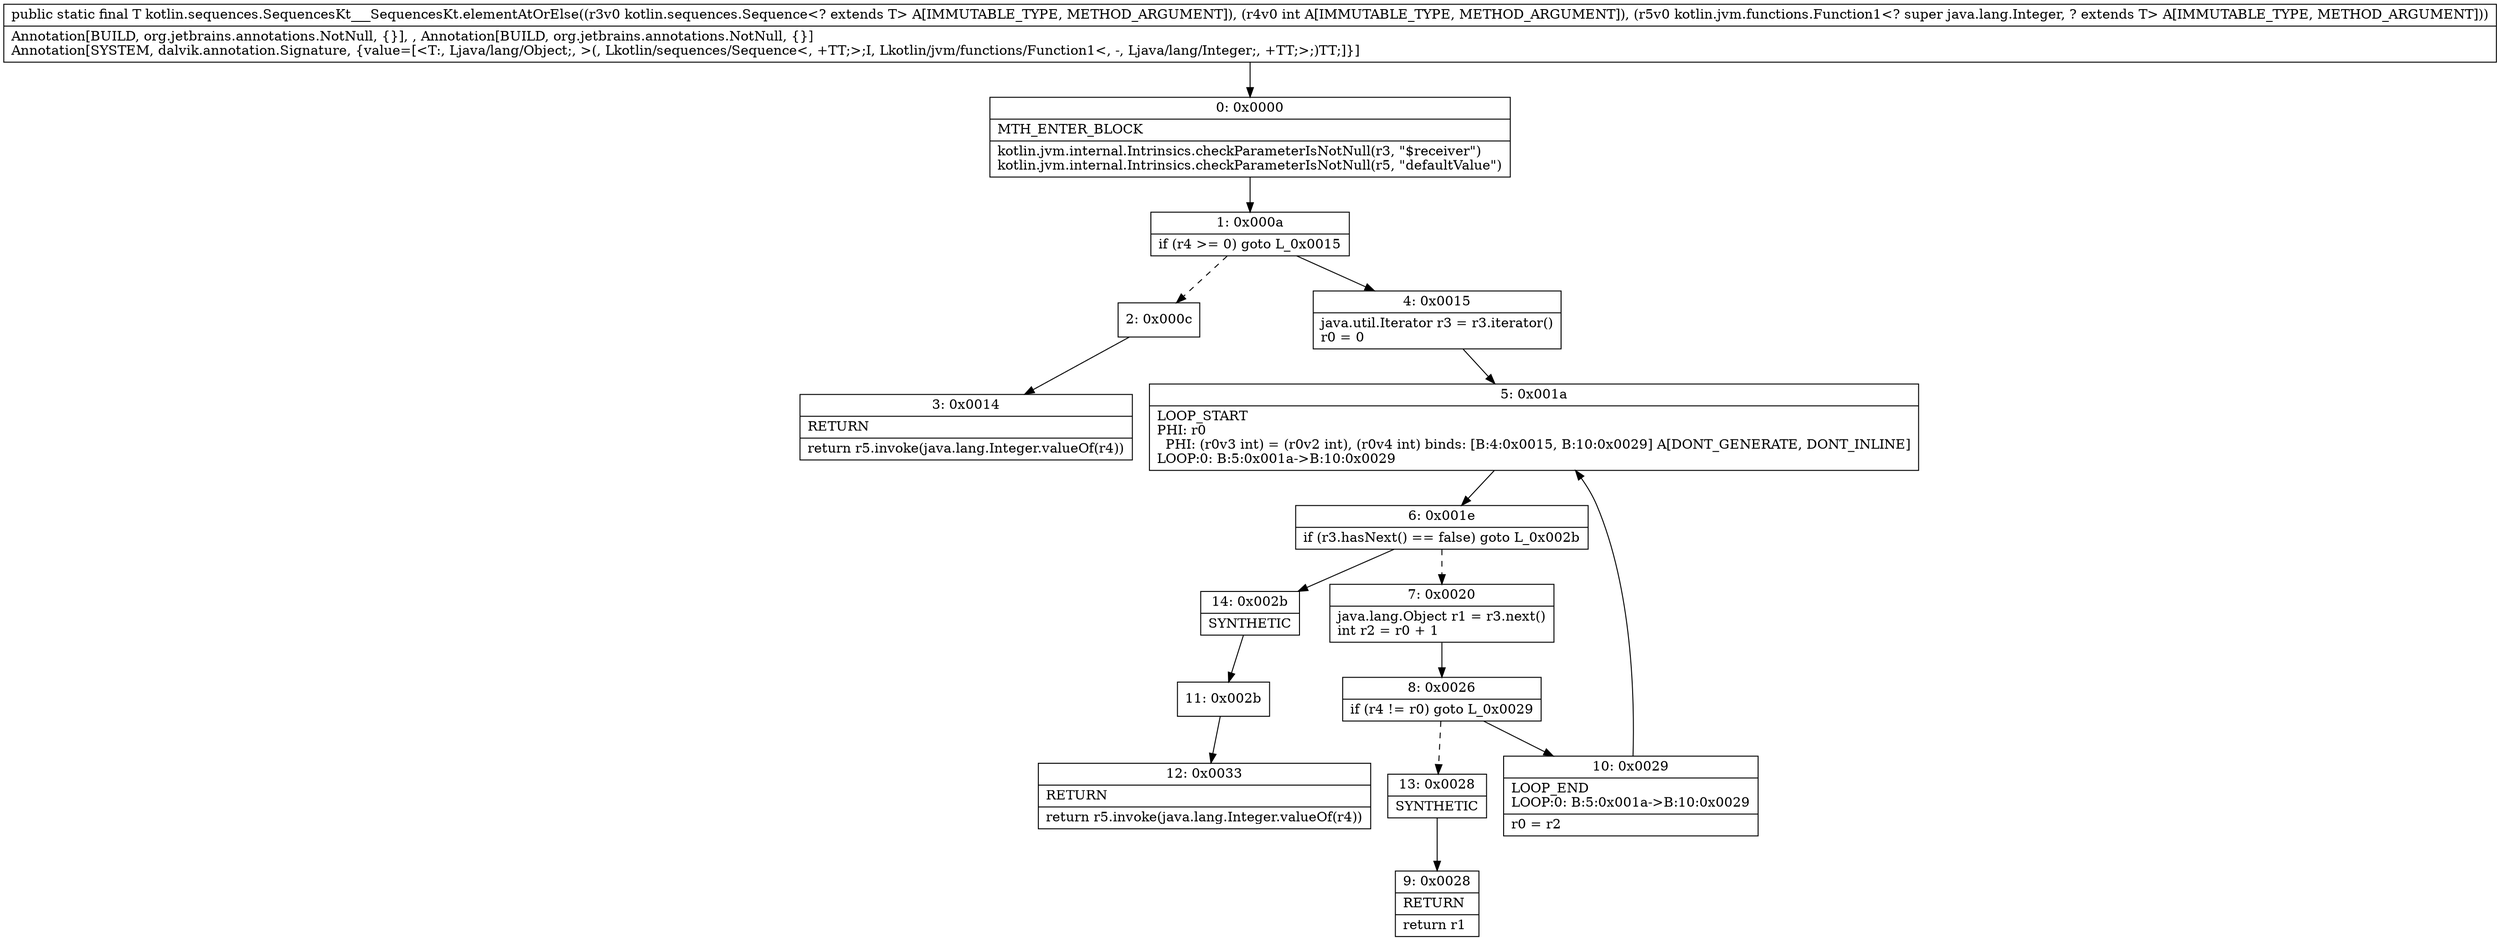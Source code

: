 digraph "CFG forkotlin.sequences.SequencesKt___SequencesKt.elementAtOrElse(Lkotlin\/sequences\/Sequence;ILkotlin\/jvm\/functions\/Function1;)Ljava\/lang\/Object;" {
Node_0 [shape=record,label="{0\:\ 0x0000|MTH_ENTER_BLOCK\l|kotlin.jvm.internal.Intrinsics.checkParameterIsNotNull(r3, \"$receiver\")\lkotlin.jvm.internal.Intrinsics.checkParameterIsNotNull(r5, \"defaultValue\")\l}"];
Node_1 [shape=record,label="{1\:\ 0x000a|if (r4 \>= 0) goto L_0x0015\l}"];
Node_2 [shape=record,label="{2\:\ 0x000c}"];
Node_3 [shape=record,label="{3\:\ 0x0014|RETURN\l|return r5.invoke(java.lang.Integer.valueOf(r4))\l}"];
Node_4 [shape=record,label="{4\:\ 0x0015|java.util.Iterator r3 = r3.iterator()\lr0 = 0\l}"];
Node_5 [shape=record,label="{5\:\ 0x001a|LOOP_START\lPHI: r0 \l  PHI: (r0v3 int) = (r0v2 int), (r0v4 int) binds: [B:4:0x0015, B:10:0x0029] A[DONT_GENERATE, DONT_INLINE]\lLOOP:0: B:5:0x001a\-\>B:10:0x0029\l}"];
Node_6 [shape=record,label="{6\:\ 0x001e|if (r3.hasNext() == false) goto L_0x002b\l}"];
Node_7 [shape=record,label="{7\:\ 0x0020|java.lang.Object r1 = r3.next()\lint r2 = r0 + 1\l}"];
Node_8 [shape=record,label="{8\:\ 0x0026|if (r4 != r0) goto L_0x0029\l}"];
Node_9 [shape=record,label="{9\:\ 0x0028|RETURN\l|return r1\l}"];
Node_10 [shape=record,label="{10\:\ 0x0029|LOOP_END\lLOOP:0: B:5:0x001a\-\>B:10:0x0029\l|r0 = r2\l}"];
Node_11 [shape=record,label="{11\:\ 0x002b}"];
Node_12 [shape=record,label="{12\:\ 0x0033|RETURN\l|return r5.invoke(java.lang.Integer.valueOf(r4))\l}"];
Node_13 [shape=record,label="{13\:\ 0x0028|SYNTHETIC\l}"];
Node_14 [shape=record,label="{14\:\ 0x002b|SYNTHETIC\l}"];
MethodNode[shape=record,label="{public static final T kotlin.sequences.SequencesKt___SequencesKt.elementAtOrElse((r3v0 kotlin.sequences.Sequence\<? extends T\> A[IMMUTABLE_TYPE, METHOD_ARGUMENT]), (r4v0 int A[IMMUTABLE_TYPE, METHOD_ARGUMENT]), (r5v0 kotlin.jvm.functions.Function1\<? super java.lang.Integer, ? extends T\> A[IMMUTABLE_TYPE, METHOD_ARGUMENT]))  | Annotation[BUILD, org.jetbrains.annotations.NotNull, \{\}], , Annotation[BUILD, org.jetbrains.annotations.NotNull, \{\}]\lAnnotation[SYSTEM, dalvik.annotation.Signature, \{value=[\<T:, Ljava\/lang\/Object;, \>(, Lkotlin\/sequences\/Sequence\<, +TT;\>;I, Lkotlin\/jvm\/functions\/Function1\<, \-, Ljava\/lang\/Integer;, +TT;\>;)TT;]\}]\l}"];
MethodNode -> Node_0;
Node_0 -> Node_1;
Node_1 -> Node_2[style=dashed];
Node_1 -> Node_4;
Node_2 -> Node_3;
Node_4 -> Node_5;
Node_5 -> Node_6;
Node_6 -> Node_7[style=dashed];
Node_6 -> Node_14;
Node_7 -> Node_8;
Node_8 -> Node_10;
Node_8 -> Node_13[style=dashed];
Node_10 -> Node_5;
Node_11 -> Node_12;
Node_13 -> Node_9;
Node_14 -> Node_11;
}

